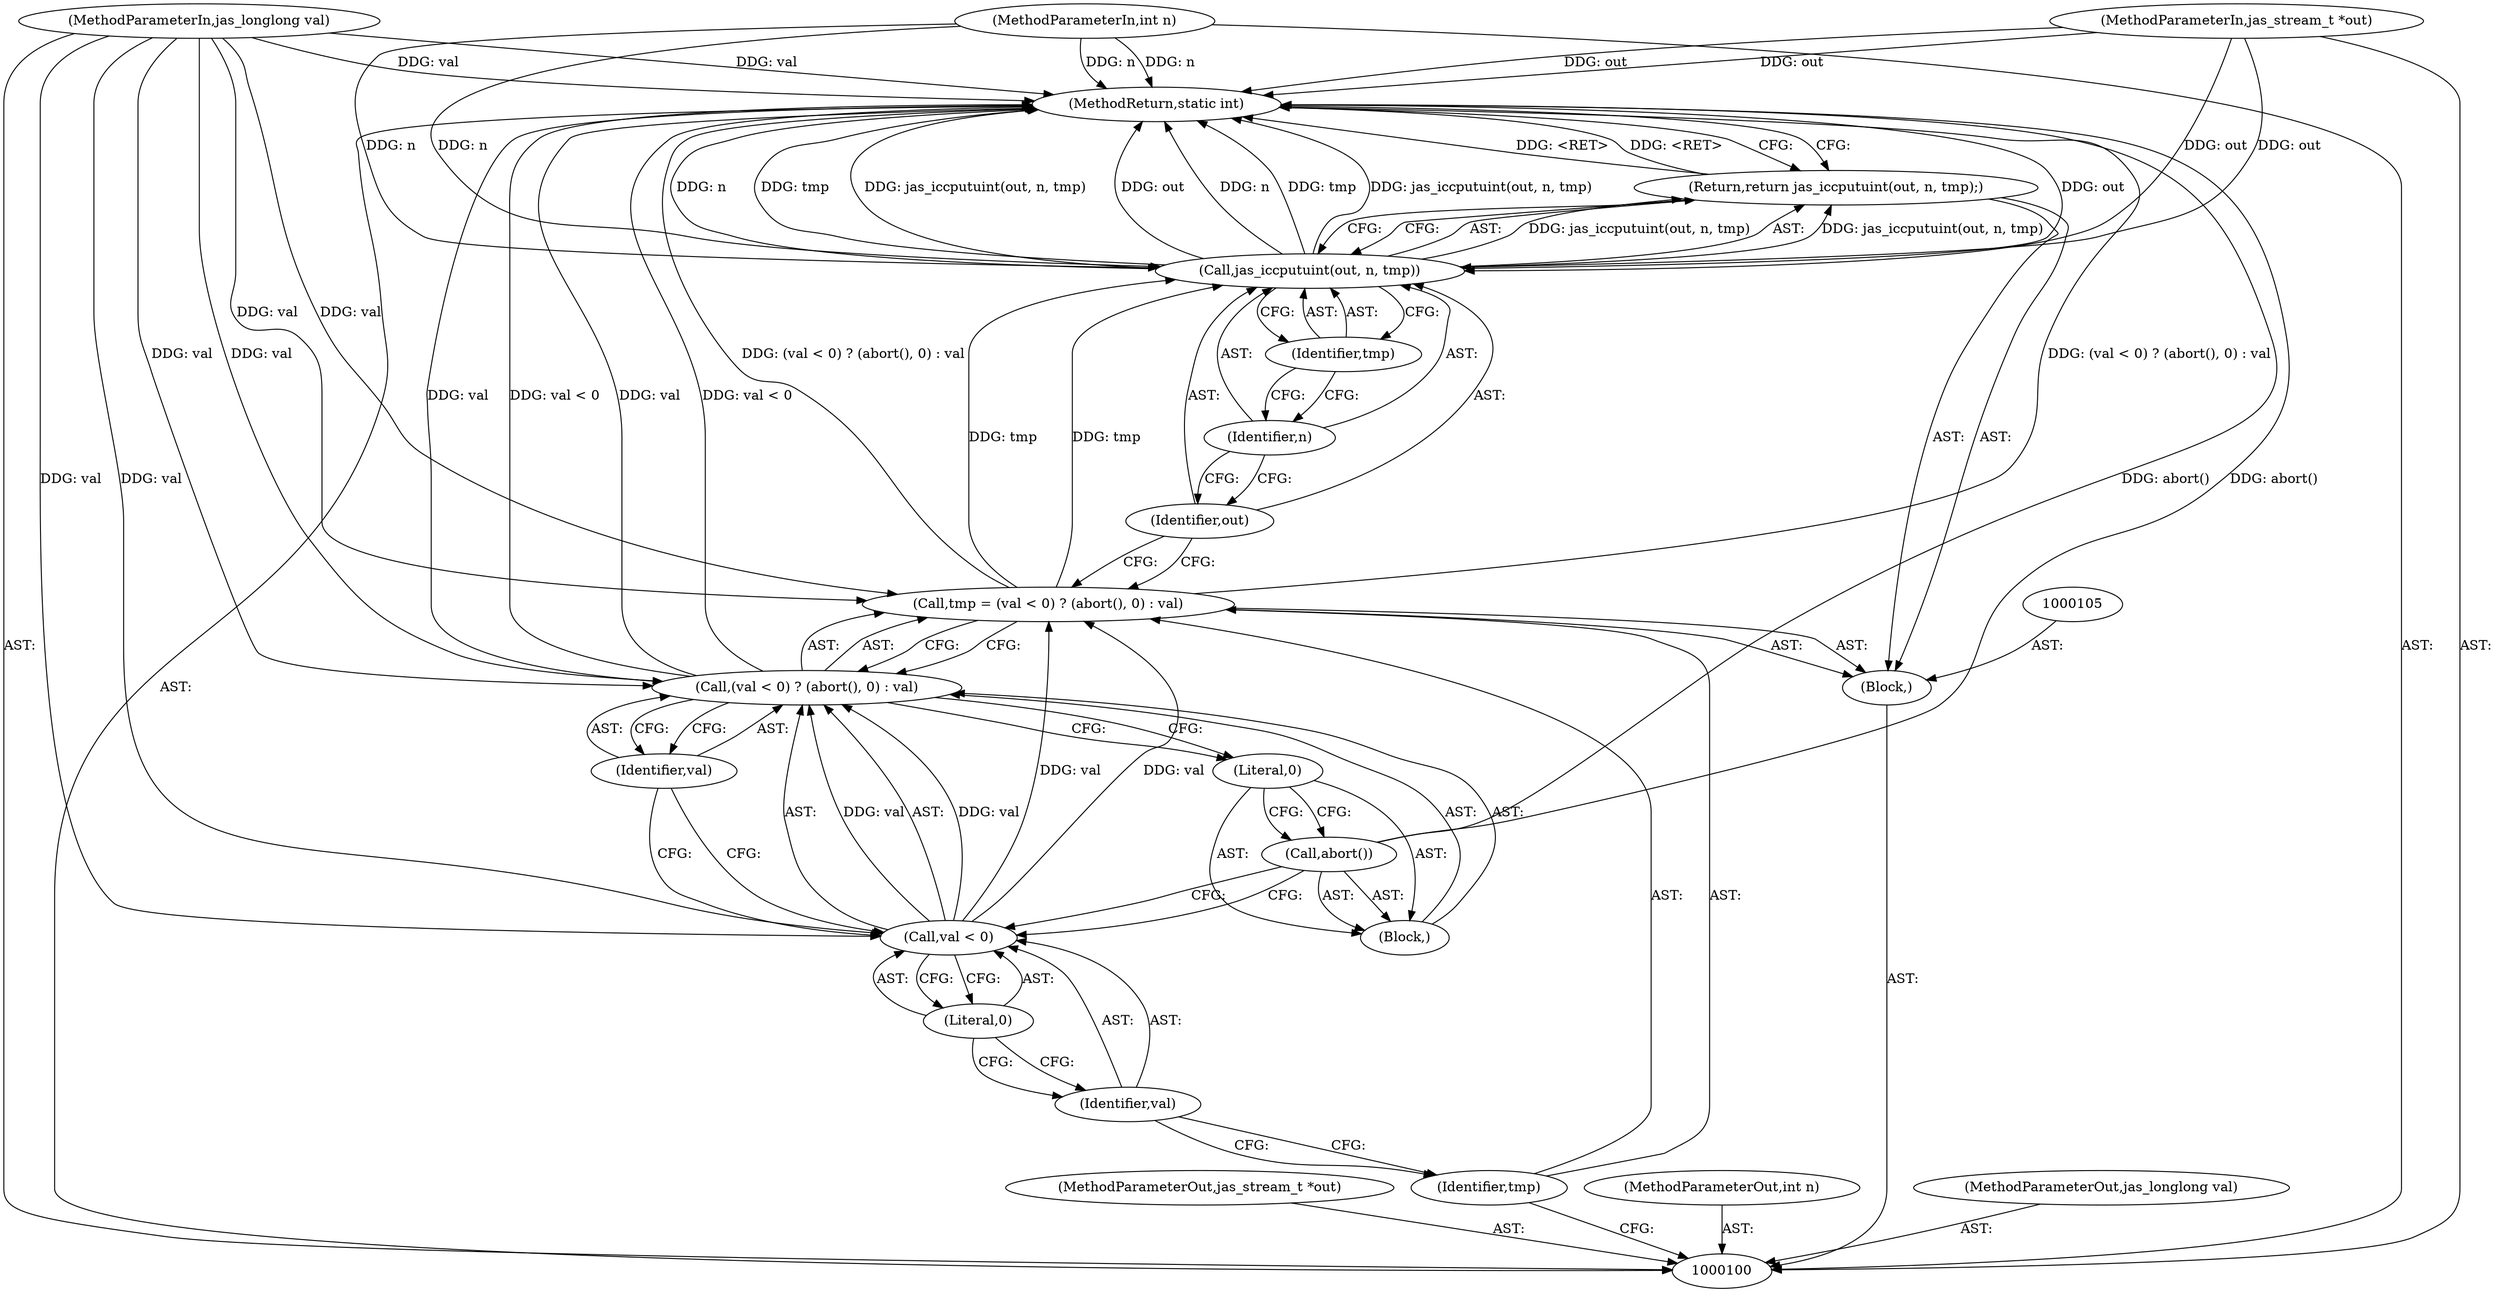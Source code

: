digraph "0_jasper_d42b2388f7f8e0332c846675133acea151fc557a_7" {
"1000121" [label="(MethodReturn,static int)"];
"1000101" [label="(MethodParameterIn,jas_stream_t *out)"];
"1000155" [label="(MethodParameterOut,jas_stream_t *out)"];
"1000102" [label="(MethodParameterIn,int n)"];
"1000156" [label="(MethodParameterOut,int n)"];
"1000103" [label="(MethodParameterIn,jas_longlong val)"];
"1000157" [label="(MethodParameterOut,jas_longlong val)"];
"1000104" [label="(Block,)"];
"1000111" [label="(Literal,0)"];
"1000106" [label="(Call,tmp = (val < 0) ? (abort(), 0) : val)"];
"1000107" [label="(Identifier,tmp)"];
"1000112" [label="(Block,)"];
"1000113" [label="(Call,abort())"];
"1000114" [label="(Literal,0)"];
"1000115" [label="(Identifier,val)"];
"1000108" [label="(Call,(val < 0) ? (abort(), 0) : val)"];
"1000109" [label="(Call,val < 0)"];
"1000110" [label="(Identifier,val)"];
"1000116" [label="(Return,return jas_iccputuint(out, n, tmp);)"];
"1000118" [label="(Identifier,out)"];
"1000119" [label="(Identifier,n)"];
"1000120" [label="(Identifier,tmp)"];
"1000117" [label="(Call,jas_iccputuint(out, n, tmp))"];
"1000121" -> "1000100"  [label="AST: "];
"1000121" -> "1000116"  [label="CFG: "];
"1000116" -> "1000121"  [label="DDG: <RET>"];
"1000117" -> "1000121"  [label="DDG: jas_iccputuint(out, n, tmp)"];
"1000117" -> "1000121"  [label="DDG: out"];
"1000117" -> "1000121"  [label="DDG: n"];
"1000117" -> "1000121"  [label="DDG: tmp"];
"1000106" -> "1000121"  [label="DDG: (val < 0) ? (abort(), 0) : val"];
"1000103" -> "1000121"  [label="DDG: val"];
"1000108" -> "1000121"  [label="DDG: val"];
"1000108" -> "1000121"  [label="DDG: val < 0"];
"1000102" -> "1000121"  [label="DDG: n"];
"1000113" -> "1000121"  [label="DDG: abort()"];
"1000101" -> "1000121"  [label="DDG: out"];
"1000101" -> "1000100"  [label="AST: "];
"1000101" -> "1000121"  [label="DDG: out"];
"1000101" -> "1000117"  [label="DDG: out"];
"1000155" -> "1000100"  [label="AST: "];
"1000102" -> "1000100"  [label="AST: "];
"1000102" -> "1000121"  [label="DDG: n"];
"1000102" -> "1000117"  [label="DDG: n"];
"1000156" -> "1000100"  [label="AST: "];
"1000103" -> "1000100"  [label="AST: "];
"1000103" -> "1000121"  [label="DDG: val"];
"1000103" -> "1000106"  [label="DDG: val"];
"1000103" -> "1000109"  [label="DDG: val"];
"1000103" -> "1000108"  [label="DDG: val"];
"1000157" -> "1000100"  [label="AST: "];
"1000104" -> "1000100"  [label="AST: "];
"1000105" -> "1000104"  [label="AST: "];
"1000106" -> "1000104"  [label="AST: "];
"1000116" -> "1000104"  [label="AST: "];
"1000111" -> "1000109"  [label="AST: "];
"1000111" -> "1000110"  [label="CFG: "];
"1000109" -> "1000111"  [label="CFG: "];
"1000106" -> "1000104"  [label="AST: "];
"1000106" -> "1000108"  [label="CFG: "];
"1000107" -> "1000106"  [label="AST: "];
"1000108" -> "1000106"  [label="AST: "];
"1000118" -> "1000106"  [label="CFG: "];
"1000106" -> "1000121"  [label="DDG: (val < 0) ? (abort(), 0) : val"];
"1000109" -> "1000106"  [label="DDG: val"];
"1000103" -> "1000106"  [label="DDG: val"];
"1000106" -> "1000117"  [label="DDG: tmp"];
"1000107" -> "1000106"  [label="AST: "];
"1000107" -> "1000100"  [label="CFG: "];
"1000110" -> "1000107"  [label="CFG: "];
"1000112" -> "1000108"  [label="AST: "];
"1000113" -> "1000112"  [label="AST: "];
"1000114" -> "1000112"  [label="AST: "];
"1000113" -> "1000112"  [label="AST: "];
"1000113" -> "1000109"  [label="CFG: "];
"1000114" -> "1000113"  [label="CFG: "];
"1000113" -> "1000121"  [label="DDG: abort()"];
"1000114" -> "1000112"  [label="AST: "];
"1000114" -> "1000113"  [label="CFG: "];
"1000108" -> "1000114"  [label="CFG: "];
"1000115" -> "1000108"  [label="AST: "];
"1000115" -> "1000109"  [label="CFG: "];
"1000108" -> "1000115"  [label="CFG: "];
"1000108" -> "1000106"  [label="AST: "];
"1000108" -> "1000114"  [label="CFG: "];
"1000108" -> "1000115"  [label="CFG: "];
"1000109" -> "1000108"  [label="AST: "];
"1000112" -> "1000108"  [label="AST: "];
"1000115" -> "1000108"  [label="AST: "];
"1000106" -> "1000108"  [label="CFG: "];
"1000108" -> "1000121"  [label="DDG: val"];
"1000108" -> "1000121"  [label="DDG: val < 0"];
"1000109" -> "1000108"  [label="DDG: val"];
"1000103" -> "1000108"  [label="DDG: val"];
"1000109" -> "1000108"  [label="AST: "];
"1000109" -> "1000111"  [label="CFG: "];
"1000110" -> "1000109"  [label="AST: "];
"1000111" -> "1000109"  [label="AST: "];
"1000113" -> "1000109"  [label="CFG: "];
"1000115" -> "1000109"  [label="CFG: "];
"1000109" -> "1000106"  [label="DDG: val"];
"1000103" -> "1000109"  [label="DDG: val"];
"1000109" -> "1000108"  [label="DDG: val"];
"1000110" -> "1000109"  [label="AST: "];
"1000110" -> "1000107"  [label="CFG: "];
"1000111" -> "1000110"  [label="CFG: "];
"1000116" -> "1000104"  [label="AST: "];
"1000116" -> "1000117"  [label="CFG: "];
"1000117" -> "1000116"  [label="AST: "];
"1000121" -> "1000116"  [label="CFG: "];
"1000116" -> "1000121"  [label="DDG: <RET>"];
"1000117" -> "1000116"  [label="DDG: jas_iccputuint(out, n, tmp)"];
"1000118" -> "1000117"  [label="AST: "];
"1000118" -> "1000106"  [label="CFG: "];
"1000119" -> "1000118"  [label="CFG: "];
"1000119" -> "1000117"  [label="AST: "];
"1000119" -> "1000118"  [label="CFG: "];
"1000120" -> "1000119"  [label="CFG: "];
"1000120" -> "1000117"  [label="AST: "];
"1000120" -> "1000119"  [label="CFG: "];
"1000117" -> "1000120"  [label="CFG: "];
"1000117" -> "1000116"  [label="AST: "];
"1000117" -> "1000120"  [label="CFG: "];
"1000118" -> "1000117"  [label="AST: "];
"1000119" -> "1000117"  [label="AST: "];
"1000120" -> "1000117"  [label="AST: "];
"1000116" -> "1000117"  [label="CFG: "];
"1000117" -> "1000121"  [label="DDG: jas_iccputuint(out, n, tmp)"];
"1000117" -> "1000121"  [label="DDG: out"];
"1000117" -> "1000121"  [label="DDG: n"];
"1000117" -> "1000121"  [label="DDG: tmp"];
"1000117" -> "1000116"  [label="DDG: jas_iccputuint(out, n, tmp)"];
"1000101" -> "1000117"  [label="DDG: out"];
"1000102" -> "1000117"  [label="DDG: n"];
"1000106" -> "1000117"  [label="DDG: tmp"];
}
